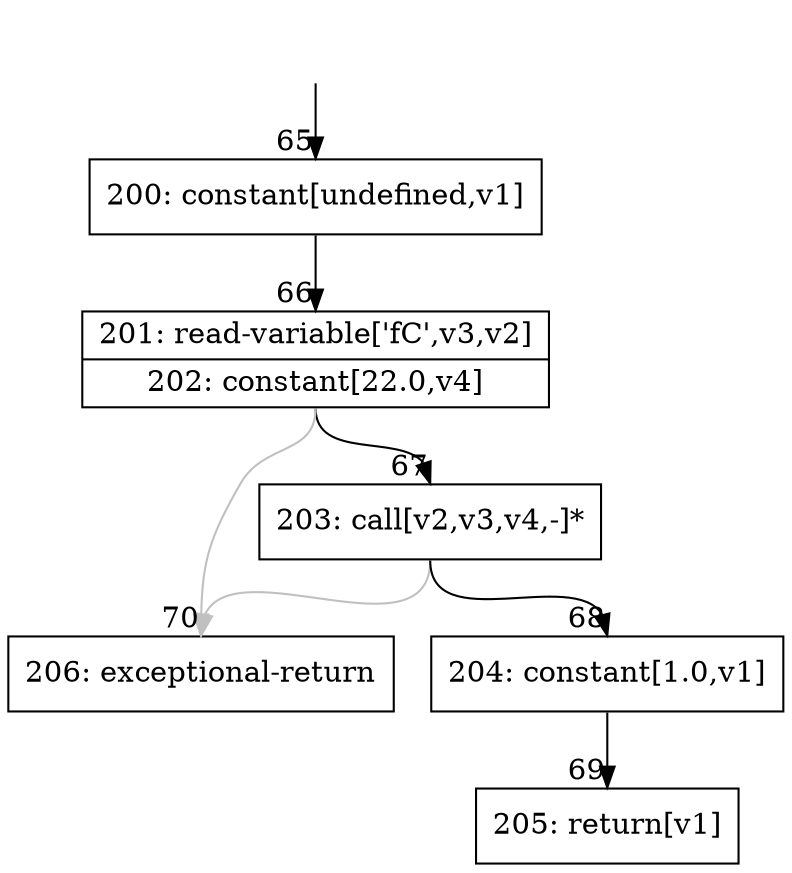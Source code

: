digraph {
rankdir="TD"
BB_entry4[shape=none,label=""];
BB_entry4 -> BB65 [tailport=s, headport=n, headlabel="    65"]
BB65 [shape=record label="{200: constant[undefined,v1]}" ] 
BB65 -> BB66 [tailport=s, headport=n, headlabel="      66"]
BB66 [shape=record label="{201: read-variable['fC',v3,v2]|202: constant[22.0,v4]}" ] 
BB66 -> BB67 [tailport=s, headport=n, headlabel="      67"]
BB66 -> BB70 [tailport=s, headport=n, color=gray, headlabel="      70"]
BB67 [shape=record label="{203: call[v2,v3,v4,-]*}" ] 
BB67 -> BB68 [tailport=s, headport=n, headlabel="      68"]
BB67 -> BB70 [tailport=s, headport=n, color=gray]
BB68 [shape=record label="{204: constant[1.0,v1]}" ] 
BB68 -> BB69 [tailport=s, headport=n, headlabel="      69"]
BB69 [shape=record label="{205: return[v1]}" ] 
BB70 [shape=record label="{206: exceptional-return}" ] 
}
